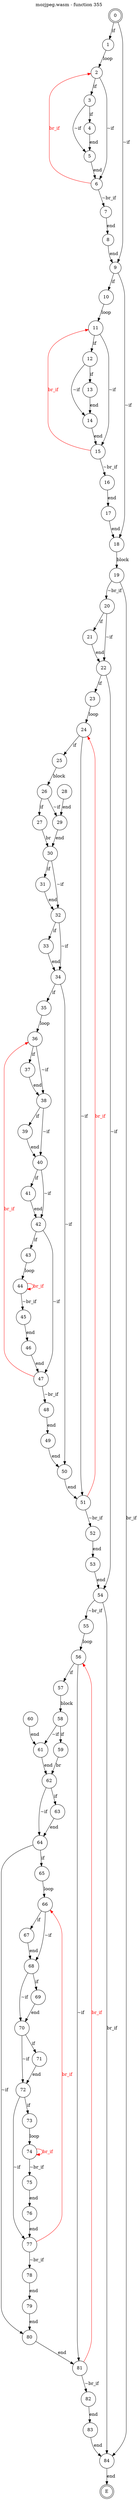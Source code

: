 digraph finite_state_machine {
    label = "mozjpeg.wasm - function 355"
    labelloc =  t
    labelfontsize = 16
    labelfontcolor = black
    labelfontname = "Helvetica"
    node [shape = doublecircle]; 0 E ;
    node [shape = circle];
    0 -> 1[label="if"];
    0 -> 9[label="~if"];
    1 -> 2[label="loop"];
    2 -> 3[label="if"];
    2 -> 6[label="~if"];
    3 -> 4[label="if"];
    3 -> 5[label="~if"];
    4 -> 5[label="end"];
    5 -> 6[label="end"];
    6 -> 7[label="~br_if"];
    6 -> 2[color="red" fontcolor="red" label="br_if"];
    7 -> 8[label="end"];
    8 -> 9[label="end"];
    9 -> 10[label="if"];
    9 -> 18[label="~if"];
    10 -> 11[label="loop"];
    11 -> 12[label="if"];
    11 -> 15[label="~if"];
    12 -> 13[label="if"];
    12 -> 14[label="~if"];
    13 -> 14[label="end"];
    14 -> 15[label="end"];
    15 -> 16[label="~br_if"];
    15 -> 11[color="red" fontcolor="red" label="br_if"];
    16 -> 17[label="end"];
    17 -> 18[label="end"];
    18 -> 19[label="block"];
    19 -> 20[label="~br_if"];
    19 -> 84[label="br_if"];
    20 -> 21[label="if"];
    20 -> 22[label="~if"];
    21 -> 22[label="end"];
    22 -> 23[label="if"];
    22 -> 54[label="~if"];
    23 -> 24[label="loop"];
    24 -> 25[label="if"];
    24 -> 51[label="~if"];
    25 -> 26[label="block"];
    26 -> 27[label="if"];
    26 -> 29[label="~if"];
    27 -> 30[label="br"];
    28 -> 29[label="end"];
    29 -> 30[label="end"];
    30 -> 31[label="if"];
    30 -> 32[label="~if"];
    31 -> 32[label="end"];
    32 -> 33[label="if"];
    32 -> 34[label="~if"];
    33 -> 34[label="end"];
    34 -> 35[label="if"];
    34 -> 50[label="~if"];
    35 -> 36[label="loop"];
    36 -> 37[label="if"];
    36 -> 38[label="~if"];
    37 -> 38[label="end"];
    38 -> 39[label="if"];
    38 -> 40[label="~if"];
    39 -> 40[label="end"];
    40 -> 41[label="if"];
    40 -> 42[label="~if"];
    41 -> 42[label="end"];
    42 -> 43[label="if"];
    42 -> 47[label="~if"];
    43 -> 44[label="loop"];
    44 -> 45[label="~br_if"];
    44 -> 44[color="red" fontcolor="red" label="br_if"];
    45 -> 46[label="end"];
    46 -> 47[label="end"];
    47 -> 48[label="~br_if"];
    47 -> 36[color="red" fontcolor="red" label="br_if"];
    48 -> 49[label="end"];
    49 -> 50[label="end"];
    50 -> 51[label="end"];
    51 -> 52[label="~br_if"];
    51 -> 24[color="red" fontcolor="red" label="br_if"];
    52 -> 53[label="end"];
    53 -> 54[label="end"];
    54 -> 55[label="~br_if"];
    54 -> 84[label="br_if"];
    55 -> 56[label="loop"];
    56 -> 57[label="if"];
    56 -> 81[label="~if"];
    57 -> 58[label="block"];
    58 -> 59[label="if"];
    58 -> 61[label="~if"];
    59 -> 62[label="br"];
    60 -> 61[label="end"];
    61 -> 62[label="end"];
    62 -> 63[label="if"];
    62 -> 64[label="~if"];
    63 -> 64[label="end"];
    64 -> 65[label="if"];
    64 -> 80[label="~if"];
    65 -> 66[label="loop"];
    66 -> 67[label="if"];
    66 -> 68[label="~if"];
    67 -> 68[label="end"];
    68 -> 69[label="if"];
    68 -> 70[label="~if"];
    69 -> 70[label="end"];
    70 -> 71[label="if"];
    70 -> 72[label="~if"];
    71 -> 72[label="end"];
    72 -> 73[label="if"];
    72 -> 77[label="~if"];
    73 -> 74[label="loop"];
    74 -> 75[label="~br_if"];
    74 -> 74[color="red" fontcolor="red" label="br_if"];
    75 -> 76[label="end"];
    76 -> 77[label="end"];
    77 -> 78[label="~br_if"];
    77 -> 66[color="red" fontcolor="red" label="br_if"];
    78 -> 79[label="end"];
    79 -> 80[label="end"];
    80 -> 81[label="end"];
    81 -> 82[label="~br_if"];
    81 -> 56[color="red" fontcolor="red" label="br_if"];
    82 -> 83[label="end"];
    83 -> 84[label="end"];
    84 -> E[label="end"];
}
